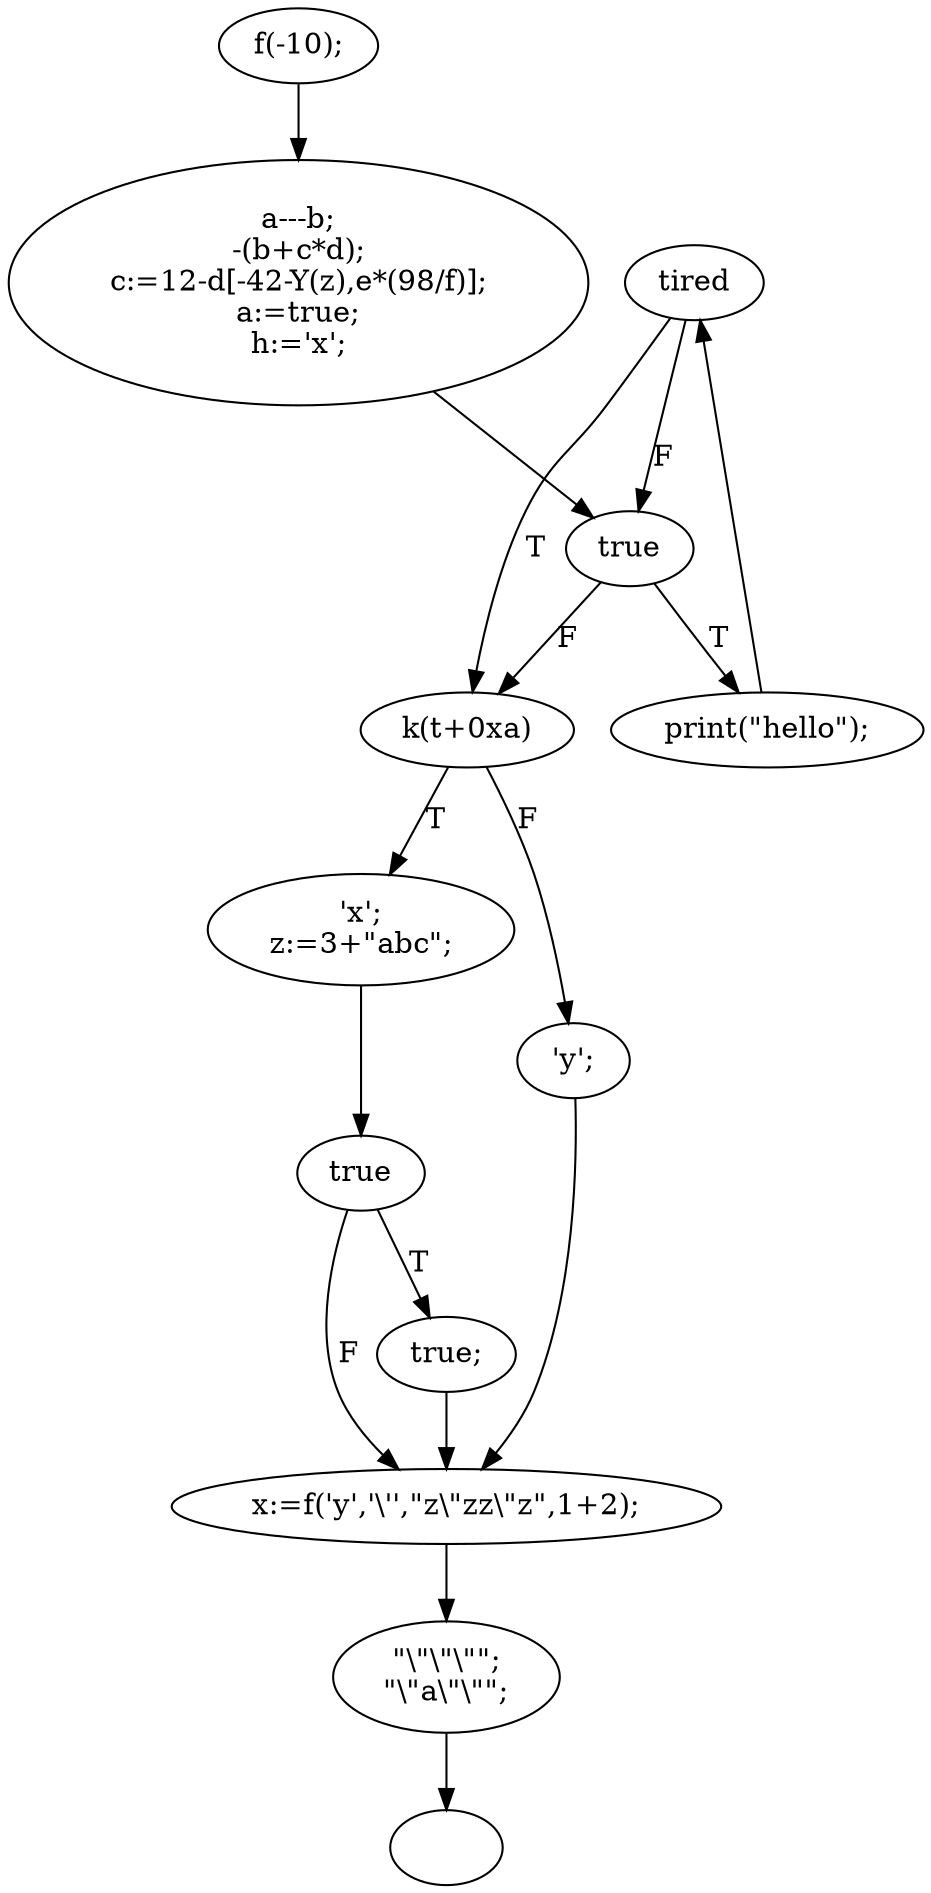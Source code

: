digraph {
  0 [label="k(t+0xa)"];
  1 [label=""];
  2 [label="f(-10);"];
  3 [label="x:=f('y','\\'',\"z\\\"zz\\\"z\",1+2);"];
  4 [label="print(\"hello\");"];
  5 [label="true;"];
  6 [label="'x';
z:=3+\"abc\";"];
  7 [label="tired"];
  8 [label="\"\\\"\\\"\\\"\";
\"\\\"a\\\"\\\"\";"];
  9 [label="true"];
  10 [label="a---b;
-(b+c*d);
c:=12-d[-42-Y(z),e*(98/f)];
a:=true;
h:='x';"];
  11 [label="'y';"];
  12 [label="true"];
  12 -> 4 [label="T"];
  12 -> 0 [label="F"];
  0 -> 11 [label="F"];
  0 -> 6 [label="T"];
  2 -> 10 [label=""];
  7 -> 12 [label="F"];
  3 -> 8 [label=""];
  7 -> 0 [label="T"];
  4 -> 7 [label=""];
  5 -> 3 [label=""];
  10 -> 12 [label=""];
  11 -> 3 [label=""];
  8 -> 1 [label=""];
  6 -> 9 [label=""];
  9 -> 3 [label="F"];
  9 -> 5 [label="T"];
}
